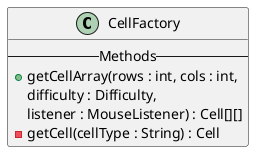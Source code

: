 @startuml
class CellFactory {
    -- Methods --
    + getCellArray(rows : int, cols : int,
     difficulty : Difficulty,
     listener : MouseListener) : Cell[][]
    - getCell(cellType : String) : Cell
}
@enduml